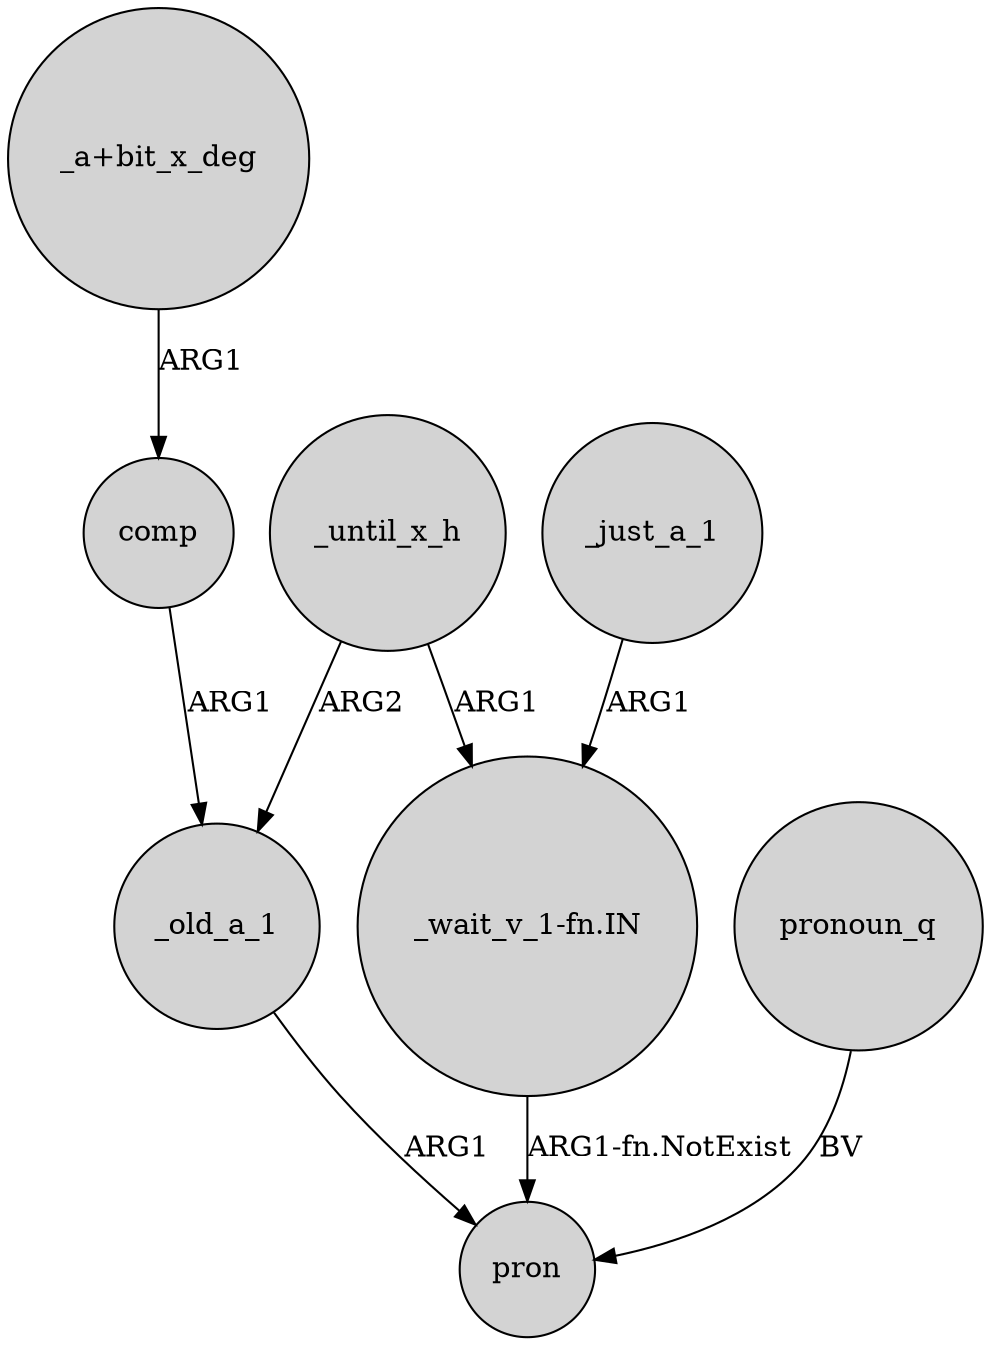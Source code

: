 digraph {
	node [shape=circle style=filled]
	_until_x_h -> "_wait_v_1-fn.IN" [label=ARG1]
	_until_x_h -> _old_a_1 [label=ARG2]
	"_a+bit_x_deg" -> comp [label=ARG1]
	_just_a_1 -> "_wait_v_1-fn.IN" [label=ARG1]
	comp -> _old_a_1 [label=ARG1]
	_old_a_1 -> pron [label=ARG1]
	"_wait_v_1-fn.IN" -> pron [label="ARG1-fn.NotExist"]
	pronoun_q -> pron [label=BV]
}
